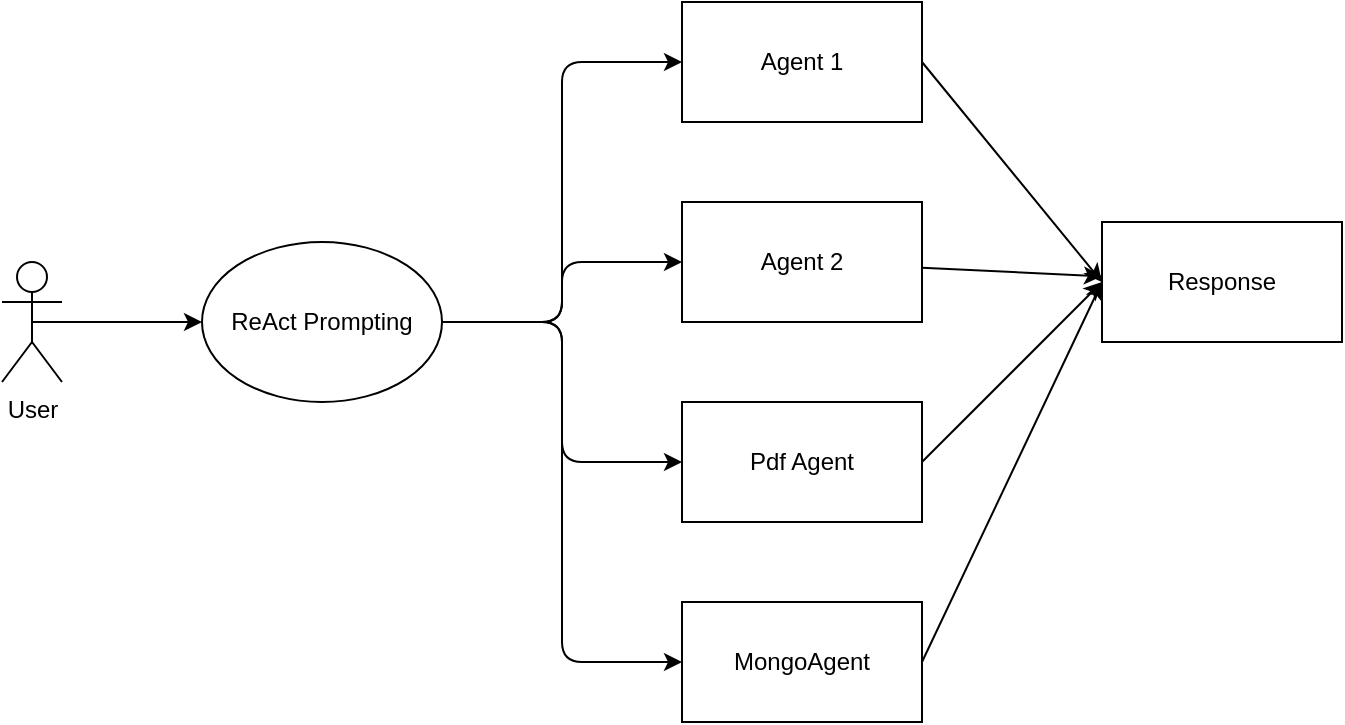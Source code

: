 <mxfile>
    <diagram id="vxRVbvxU6lwuh8B9FtCO" name="Page-1">
        <mxGraphModel dx="1207" dy="530" grid="1" gridSize="10" guides="1" tooltips="1" connect="1" arrows="1" fold="1" page="1" pageScale="1" pageWidth="827" pageHeight="1169" math="0" shadow="0">
            <root>
                <mxCell id="0"/>
                <mxCell id="1" parent="0"/>
                <mxCell id="17" style="edgeStyle=none;html=1;exitX=1;exitY=0.5;exitDx=0;exitDy=0;entryX=0;entryY=0.5;entryDx=0;entryDy=0;" edge="1" parent="1" source="2" target="13">
                    <mxGeometry relative="1" as="geometry"/>
                </mxCell>
                <mxCell id="2" value="Agent 1" style="rounded=0;whiteSpace=wrap;html=1;container=0;" vertex="1" parent="1">
                    <mxGeometry x="400" y="110" width="120" height="60" as="geometry"/>
                </mxCell>
                <mxCell id="18" value="" style="edgeStyle=none;html=1;" edge="1" parent="1" source="3" target="13">
                    <mxGeometry relative="1" as="geometry"/>
                </mxCell>
                <mxCell id="3" value="Agent 2" style="rounded=0;whiteSpace=wrap;html=1;container=0;" vertex="1" parent="1">
                    <mxGeometry x="400" y="210" width="120" height="60" as="geometry"/>
                </mxCell>
                <mxCell id="19" style="edgeStyle=none;html=1;exitX=1;exitY=0.5;exitDx=0;exitDy=0;entryX=0;entryY=0.5;entryDx=0;entryDy=0;" edge="1" parent="1" source="4" target="13">
                    <mxGeometry relative="1" as="geometry"/>
                </mxCell>
                <mxCell id="4" value="Pdf Agent" style="rounded=0;whiteSpace=wrap;html=1;container=0;" vertex="1" parent="1">
                    <mxGeometry x="400" y="310" width="120" height="60" as="geometry"/>
                </mxCell>
                <mxCell id="20" style="edgeStyle=none;html=1;exitX=1;exitY=0.5;exitDx=0;exitDy=0;entryX=0;entryY=0.5;entryDx=0;entryDy=0;" edge="1" parent="1" source="5" target="13">
                    <mxGeometry relative="1" as="geometry"/>
                </mxCell>
                <mxCell id="5" value="MongoAgent" style="rounded=0;whiteSpace=wrap;html=1;container=0;" vertex="1" parent="1">
                    <mxGeometry x="400" y="410" width="120" height="60" as="geometry"/>
                </mxCell>
                <mxCell id="8" style="edgeStyle=none;html=1;exitX=0.5;exitY=0.5;exitDx=0;exitDy=0;exitPerimeter=0;entryX=0;entryY=0.5;entryDx=0;entryDy=0;" edge="1" parent="1" source="6" target="7">
                    <mxGeometry relative="1" as="geometry"/>
                </mxCell>
                <mxCell id="6" value="User" style="shape=umlActor;verticalLabelPosition=bottom;verticalAlign=top;html=1;outlineConnect=0;container=0;" vertex="1" parent="1">
                    <mxGeometry x="60" y="240" width="30" height="60" as="geometry"/>
                </mxCell>
                <mxCell id="9" style="html=1;exitX=1;exitY=0.5;exitDx=0;exitDy=0;entryX=0;entryY=0.5;entryDx=0;entryDy=0;edgeStyle=orthogonalEdgeStyle;" edge="1" parent="1" source="7" target="2">
                    <mxGeometry relative="1" as="geometry"/>
                </mxCell>
                <mxCell id="10" style="edgeStyle=orthogonalEdgeStyle;html=1;entryX=0;entryY=0.5;entryDx=0;entryDy=0;" edge="1" parent="1" source="7" target="3">
                    <mxGeometry relative="1" as="geometry"/>
                </mxCell>
                <mxCell id="11" style="edgeStyle=orthogonalEdgeStyle;html=1;exitX=1;exitY=0.5;exitDx=0;exitDy=0;entryX=0;entryY=0.5;entryDx=0;entryDy=0;" edge="1" parent="1" source="7" target="4">
                    <mxGeometry relative="1" as="geometry"/>
                </mxCell>
                <mxCell id="12" style="edgeStyle=orthogonalEdgeStyle;html=1;exitX=1;exitY=0.5;exitDx=0;exitDy=0;entryX=0;entryY=0.5;entryDx=0;entryDy=0;" edge="1" parent="1" source="7" target="5">
                    <mxGeometry relative="1" as="geometry"/>
                </mxCell>
                <mxCell id="7" value="ReAct Prompting" style="ellipse;whiteSpace=wrap;html=1;" vertex="1" parent="1">
                    <mxGeometry x="160" y="230" width="120" height="80" as="geometry"/>
                </mxCell>
                <mxCell id="13" value="Response" style="rounded=0;whiteSpace=wrap;html=1;container=0;" vertex="1" parent="1">
                    <mxGeometry x="610" y="220" width="120" height="60" as="geometry"/>
                </mxCell>
            </root>
        </mxGraphModel>
    </diagram>
</mxfile>